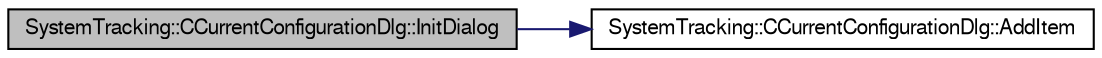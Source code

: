 digraph G
{
  edge [fontname="FreeSans",fontsize="10",labelfontname="FreeSans",labelfontsize="10"];
  node [fontname="FreeSans",fontsize="10",shape=record];
  rankdir="LR";
  Node1 [label="SystemTracking::CCurrentConfigurationDlg::InitDialog",height=0.2,width=0.4,color="black", fillcolor="grey75", style="filled" fontcolor="black"];
  Node1 -> Node2 [color="midnightblue",fontsize="10",style="solid",fontname="FreeSans"];
  Node2 [label="SystemTracking::CCurrentConfigurationDlg::AddItem",height=0.2,width=0.4,color="black", fillcolor="white", style="filled",URL="$classSystemTracking_1_1CCurrentConfigurationDlg.html#abcb4a184919a1cbdc9555dc06deac09b",tooltip="To add data item to the table."];
}
